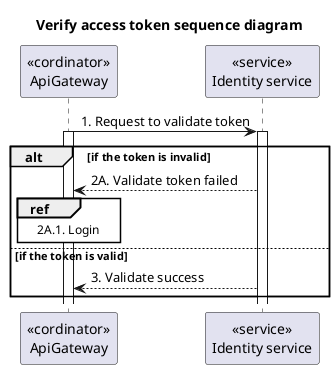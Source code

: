 @startuml Sequence

title "Verify access token sequence diagram"

' Style section
<style>
  sequenceDiagram {
    reference {
      BackGroundColor white
    }
}
</style>

' Write flow here
participant "<<cordinator>>\nApiGateway" as ApiGateway
participant "<<service>>\nIdentity service" as IdentityService

ApiGateway -> IdentityService: 1. Request to validate token
activate ApiGateway
activate IdentityService

alt if the token is invalid
    ApiGateway <-- IdentityService: 2A. Validate token failed
    ref over ApiGateway: 2A.1. Login
else if the token is valid
    ApiGateway <-- IdentityService: 3. Validate success
end
@enduml
